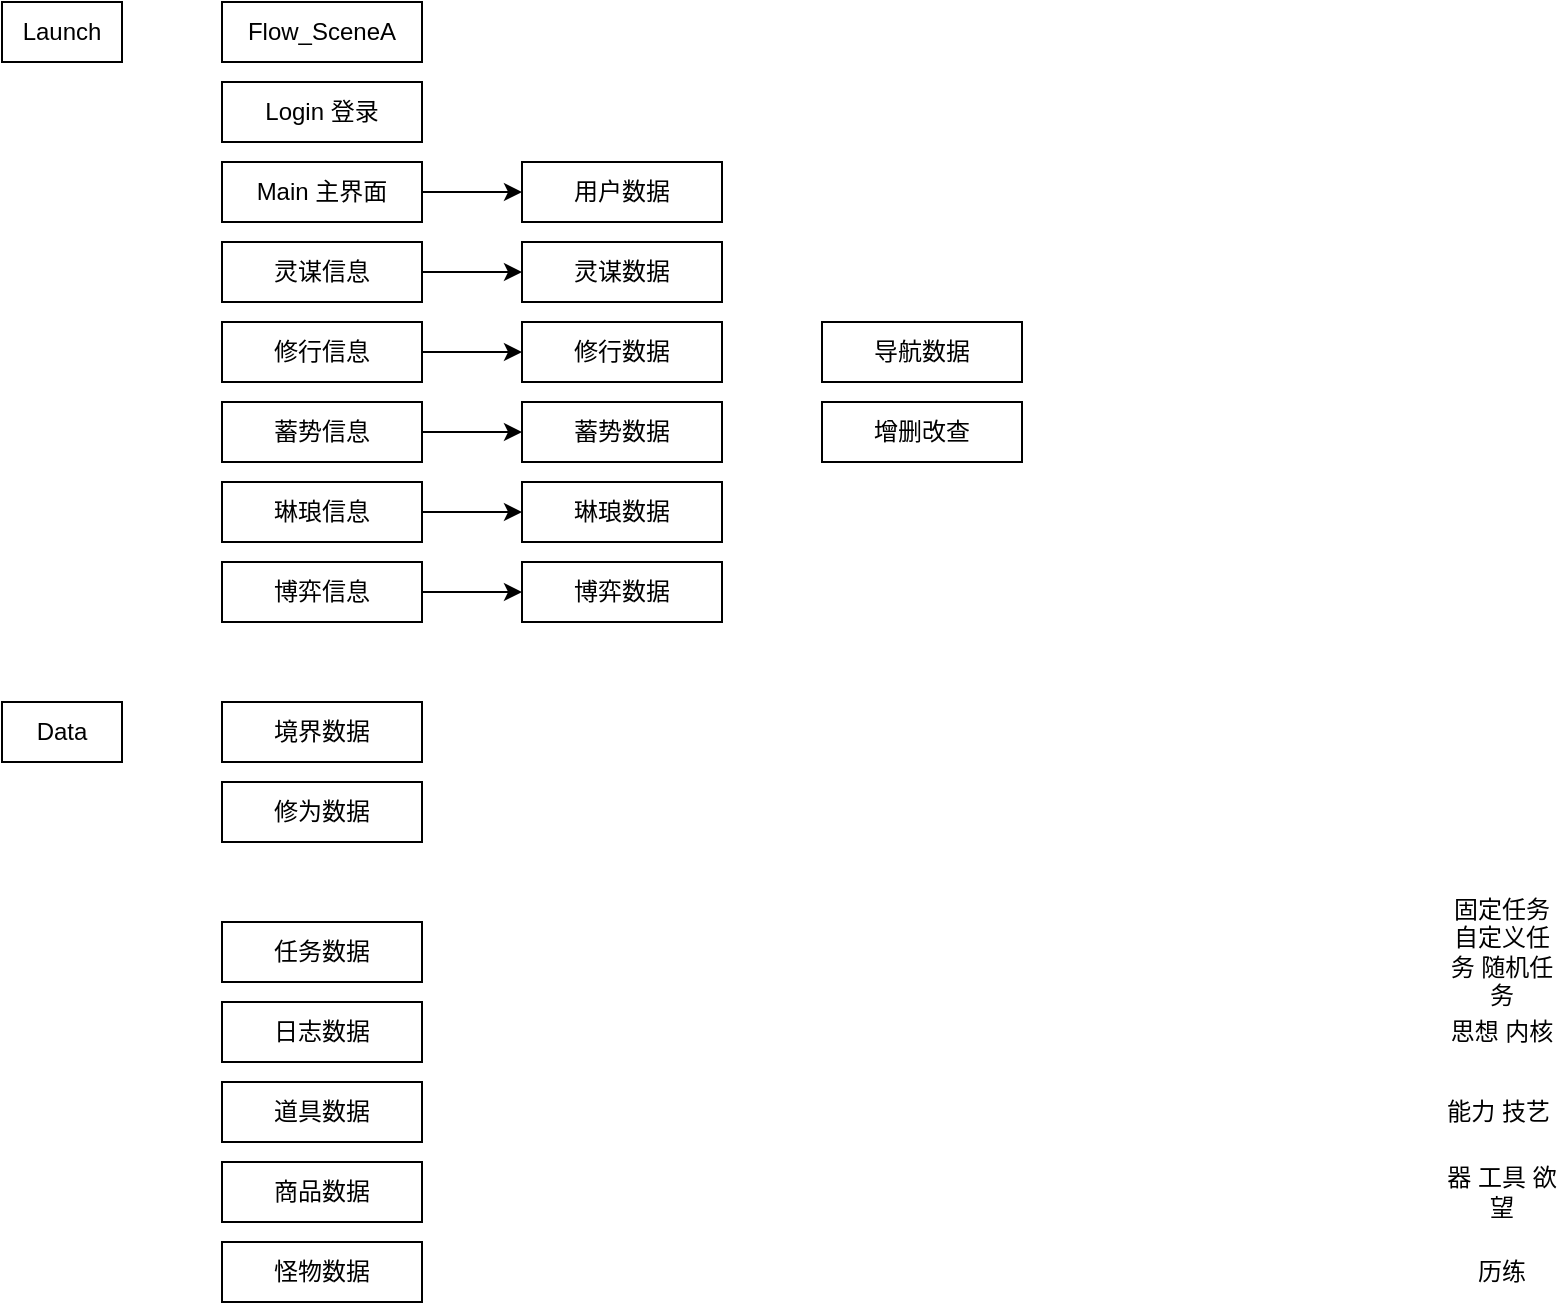 <mxfile version="28.0.6">
  <diagram name="第 1 页" id="mlWt9NrLiaWHTlWEI1Bq">
    <mxGraphModel dx="1207" dy="822" grid="1" gridSize="10" guides="1" tooltips="1" connect="1" arrows="1" fold="1" page="1" pageScale="1" pageWidth="827" pageHeight="1169" math="0" shadow="0">
      <root>
        <mxCell id="0" />
        <mxCell id="1" parent="0" />
        <mxCell id="8nHRbXpAo19kNerruzGr-1" value="Launch" style="rounded=0;whiteSpace=wrap;html=1;" vertex="1" parent="1">
          <mxGeometry x="20" y="20" width="60" height="30" as="geometry" />
        </mxCell>
        <mxCell id="8nHRbXpAo19kNerruzGr-2" value="用户数据" style="rounded=0;whiteSpace=wrap;html=1;" vertex="1" parent="1">
          <mxGeometry x="280" y="100" width="100" height="30" as="geometry" />
        </mxCell>
        <mxCell id="8nHRbXpAo19kNerruzGr-3" value="Flow_SceneA" style="rounded=0;whiteSpace=wrap;html=1;" vertex="1" parent="1">
          <mxGeometry x="130" y="20" width="100" height="30" as="geometry" />
        </mxCell>
        <mxCell id="8nHRbXpAo19kNerruzGr-4" value="导航数据" style="rounded=0;whiteSpace=wrap;html=1;" vertex="1" parent="1">
          <mxGeometry x="430" y="180" width="100" height="30" as="geometry" />
        </mxCell>
        <mxCell id="8nHRbXpAo19kNerruzGr-5" value="修行数据" style="rounded=0;whiteSpace=wrap;html=1;" vertex="1" parent="1">
          <mxGeometry x="280" y="180" width="100" height="30" as="geometry" />
        </mxCell>
        <mxCell id="8nHRbXpAo19kNerruzGr-6" value="灵谋数据" style="rounded=0;whiteSpace=wrap;html=1;" vertex="1" parent="1">
          <mxGeometry x="280" y="140" width="100" height="30" as="geometry" />
        </mxCell>
        <mxCell id="8nHRbXpAo19kNerruzGr-7" value="蓄势数据" style="rounded=0;whiteSpace=wrap;html=1;" vertex="1" parent="1">
          <mxGeometry x="280" y="220" width="100" height="30" as="geometry" />
        </mxCell>
        <mxCell id="8nHRbXpAo19kNerruzGr-8" value="琳琅数据" style="rounded=0;whiteSpace=wrap;html=1;" vertex="1" parent="1">
          <mxGeometry x="280" y="260" width="100" height="30" as="geometry" />
        </mxCell>
        <mxCell id="8nHRbXpAo19kNerruzGr-9" value="博弈数据" style="rounded=0;whiteSpace=wrap;html=1;" vertex="1" parent="1">
          <mxGeometry x="280" y="300" width="100" height="30" as="geometry" />
        </mxCell>
        <mxCell id="8nHRbXpAo19kNerruzGr-10" value="任务数据" style="rounded=0;whiteSpace=wrap;html=1;" vertex="1" parent="1">
          <mxGeometry x="130" y="480" width="100" height="30" as="geometry" />
        </mxCell>
        <mxCell id="8nHRbXpAo19kNerruzGr-11" value="日志数据" style="rounded=0;whiteSpace=wrap;html=1;" vertex="1" parent="1">
          <mxGeometry x="130" y="520" width="100" height="30" as="geometry" />
        </mxCell>
        <mxCell id="8nHRbXpAo19kNerruzGr-12" value="道具数据" style="rounded=0;whiteSpace=wrap;html=1;" vertex="1" parent="1">
          <mxGeometry x="130" y="560" width="100" height="30" as="geometry" />
        </mxCell>
        <mxCell id="8nHRbXpAo19kNerruzGr-13" value="商品数据" style="rounded=0;whiteSpace=wrap;html=1;" vertex="1" parent="1">
          <mxGeometry x="130" y="600" width="100" height="30" as="geometry" />
        </mxCell>
        <mxCell id="8nHRbXpAo19kNerruzGr-14" value="怪物数据" style="rounded=0;whiteSpace=wrap;html=1;" vertex="1" parent="1">
          <mxGeometry x="130" y="640" width="100" height="30" as="geometry" />
        </mxCell>
        <mxCell id="8nHRbXpAo19kNerruzGr-15" value="境界数据" style="rounded=0;whiteSpace=wrap;html=1;" vertex="1" parent="1">
          <mxGeometry x="130" y="370" width="100" height="30" as="geometry" />
        </mxCell>
        <mxCell id="8nHRbXpAo19kNerruzGr-16" value="修为数据" style="rounded=0;whiteSpace=wrap;html=1;" vertex="1" parent="1">
          <mxGeometry x="130" y="410" width="100" height="30" as="geometry" />
        </mxCell>
        <mxCell id="8nHRbXpAo19kNerruzGr-17" value="固定任务 自定义任务 随机任务" style="text;html=1;align=center;verticalAlign=middle;whiteSpace=wrap;rounded=0;" vertex="1" parent="1">
          <mxGeometry x="740" y="480" width="60" height="30" as="geometry" />
        </mxCell>
        <mxCell id="8nHRbXpAo19kNerruzGr-18" value="思想 内核" style="text;html=1;align=center;verticalAlign=middle;whiteSpace=wrap;rounded=0;" vertex="1" parent="1">
          <mxGeometry x="740" y="520" width="60" height="30" as="geometry" />
        </mxCell>
        <mxCell id="8nHRbXpAo19kNerruzGr-19" value="能力 技艺&amp;nbsp;" style="text;html=1;align=center;verticalAlign=middle;whiteSpace=wrap;rounded=0;" vertex="1" parent="1">
          <mxGeometry x="740" y="560" width="60" height="30" as="geometry" />
        </mxCell>
        <mxCell id="8nHRbXpAo19kNerruzGr-20" value="器 工具 欲望" style="text;html=1;align=center;verticalAlign=middle;whiteSpace=wrap;rounded=0;" vertex="1" parent="1">
          <mxGeometry x="740" y="600" width="60" height="30" as="geometry" />
        </mxCell>
        <mxCell id="8nHRbXpAo19kNerruzGr-21" value="历练" style="text;html=1;align=center;verticalAlign=middle;whiteSpace=wrap;rounded=0;" vertex="1" parent="1">
          <mxGeometry x="740" y="640" width="60" height="30" as="geometry" />
        </mxCell>
        <mxCell id="8nHRbXpAo19kNerruzGr-24" value="增删改查" style="rounded=0;whiteSpace=wrap;html=1;" vertex="1" parent="1">
          <mxGeometry x="430" y="220" width="100" height="30" as="geometry" />
        </mxCell>
        <mxCell id="8nHRbXpAo19kNerruzGr-25" value="Login 登录" style="rounded=0;whiteSpace=wrap;html=1;" vertex="1" parent="1">
          <mxGeometry x="130" y="60" width="100" height="30" as="geometry" />
        </mxCell>
        <mxCell id="8nHRbXpAo19kNerruzGr-33" style="edgeStyle=orthogonalEdgeStyle;rounded=0;orthogonalLoop=1;jettySize=auto;html=1;" edge="1" parent="1" source="8nHRbXpAo19kNerruzGr-26" target="8nHRbXpAo19kNerruzGr-2">
          <mxGeometry relative="1" as="geometry" />
        </mxCell>
        <mxCell id="8nHRbXpAo19kNerruzGr-26" value="Main 主界面" style="rounded=0;whiteSpace=wrap;html=1;" vertex="1" parent="1">
          <mxGeometry x="130" y="100" width="100" height="30" as="geometry" />
        </mxCell>
        <mxCell id="8nHRbXpAo19kNerruzGr-34" style="edgeStyle=orthogonalEdgeStyle;rounded=0;orthogonalLoop=1;jettySize=auto;html=1;" edge="1" parent="1" source="8nHRbXpAo19kNerruzGr-28" target="8nHRbXpAo19kNerruzGr-6">
          <mxGeometry relative="1" as="geometry" />
        </mxCell>
        <mxCell id="8nHRbXpAo19kNerruzGr-28" value="灵谋信息" style="rounded=0;whiteSpace=wrap;html=1;" vertex="1" parent="1">
          <mxGeometry x="130" y="140" width="100" height="30" as="geometry" />
        </mxCell>
        <mxCell id="8nHRbXpAo19kNerruzGr-35" style="edgeStyle=orthogonalEdgeStyle;rounded=0;orthogonalLoop=1;jettySize=auto;html=1;" edge="1" parent="1" source="8nHRbXpAo19kNerruzGr-29" target="8nHRbXpAo19kNerruzGr-5">
          <mxGeometry relative="1" as="geometry" />
        </mxCell>
        <mxCell id="8nHRbXpAo19kNerruzGr-29" value="修行信息" style="rounded=0;whiteSpace=wrap;html=1;" vertex="1" parent="1">
          <mxGeometry x="130" y="180" width="100" height="30" as="geometry" />
        </mxCell>
        <mxCell id="8nHRbXpAo19kNerruzGr-36" style="edgeStyle=orthogonalEdgeStyle;rounded=0;orthogonalLoop=1;jettySize=auto;html=1;" edge="1" parent="1" source="8nHRbXpAo19kNerruzGr-30" target="8nHRbXpAo19kNerruzGr-7">
          <mxGeometry relative="1" as="geometry" />
        </mxCell>
        <mxCell id="8nHRbXpAo19kNerruzGr-30" value="蓄势信息" style="rounded=0;whiteSpace=wrap;html=1;" vertex="1" parent="1">
          <mxGeometry x="130" y="220" width="100" height="30" as="geometry" />
        </mxCell>
        <mxCell id="8nHRbXpAo19kNerruzGr-37" style="edgeStyle=orthogonalEdgeStyle;rounded=0;orthogonalLoop=1;jettySize=auto;html=1;" edge="1" parent="1" source="8nHRbXpAo19kNerruzGr-31" target="8nHRbXpAo19kNerruzGr-8">
          <mxGeometry relative="1" as="geometry" />
        </mxCell>
        <mxCell id="8nHRbXpAo19kNerruzGr-31" value="琳琅信息" style="rounded=0;whiteSpace=wrap;html=1;" vertex="1" parent="1">
          <mxGeometry x="130" y="260" width="100" height="30" as="geometry" />
        </mxCell>
        <mxCell id="8nHRbXpAo19kNerruzGr-38" style="edgeStyle=orthogonalEdgeStyle;rounded=0;orthogonalLoop=1;jettySize=auto;html=1;" edge="1" parent="1" source="8nHRbXpAo19kNerruzGr-32" target="8nHRbXpAo19kNerruzGr-9">
          <mxGeometry relative="1" as="geometry" />
        </mxCell>
        <mxCell id="8nHRbXpAo19kNerruzGr-32" value="博弈信息" style="rounded=0;whiteSpace=wrap;html=1;" vertex="1" parent="1">
          <mxGeometry x="130" y="300" width="100" height="30" as="geometry" />
        </mxCell>
        <mxCell id="8nHRbXpAo19kNerruzGr-39" value="Data" style="rounded=0;whiteSpace=wrap;html=1;" vertex="1" parent="1">
          <mxGeometry x="20" y="370" width="60" height="30" as="geometry" />
        </mxCell>
      </root>
    </mxGraphModel>
  </diagram>
</mxfile>
